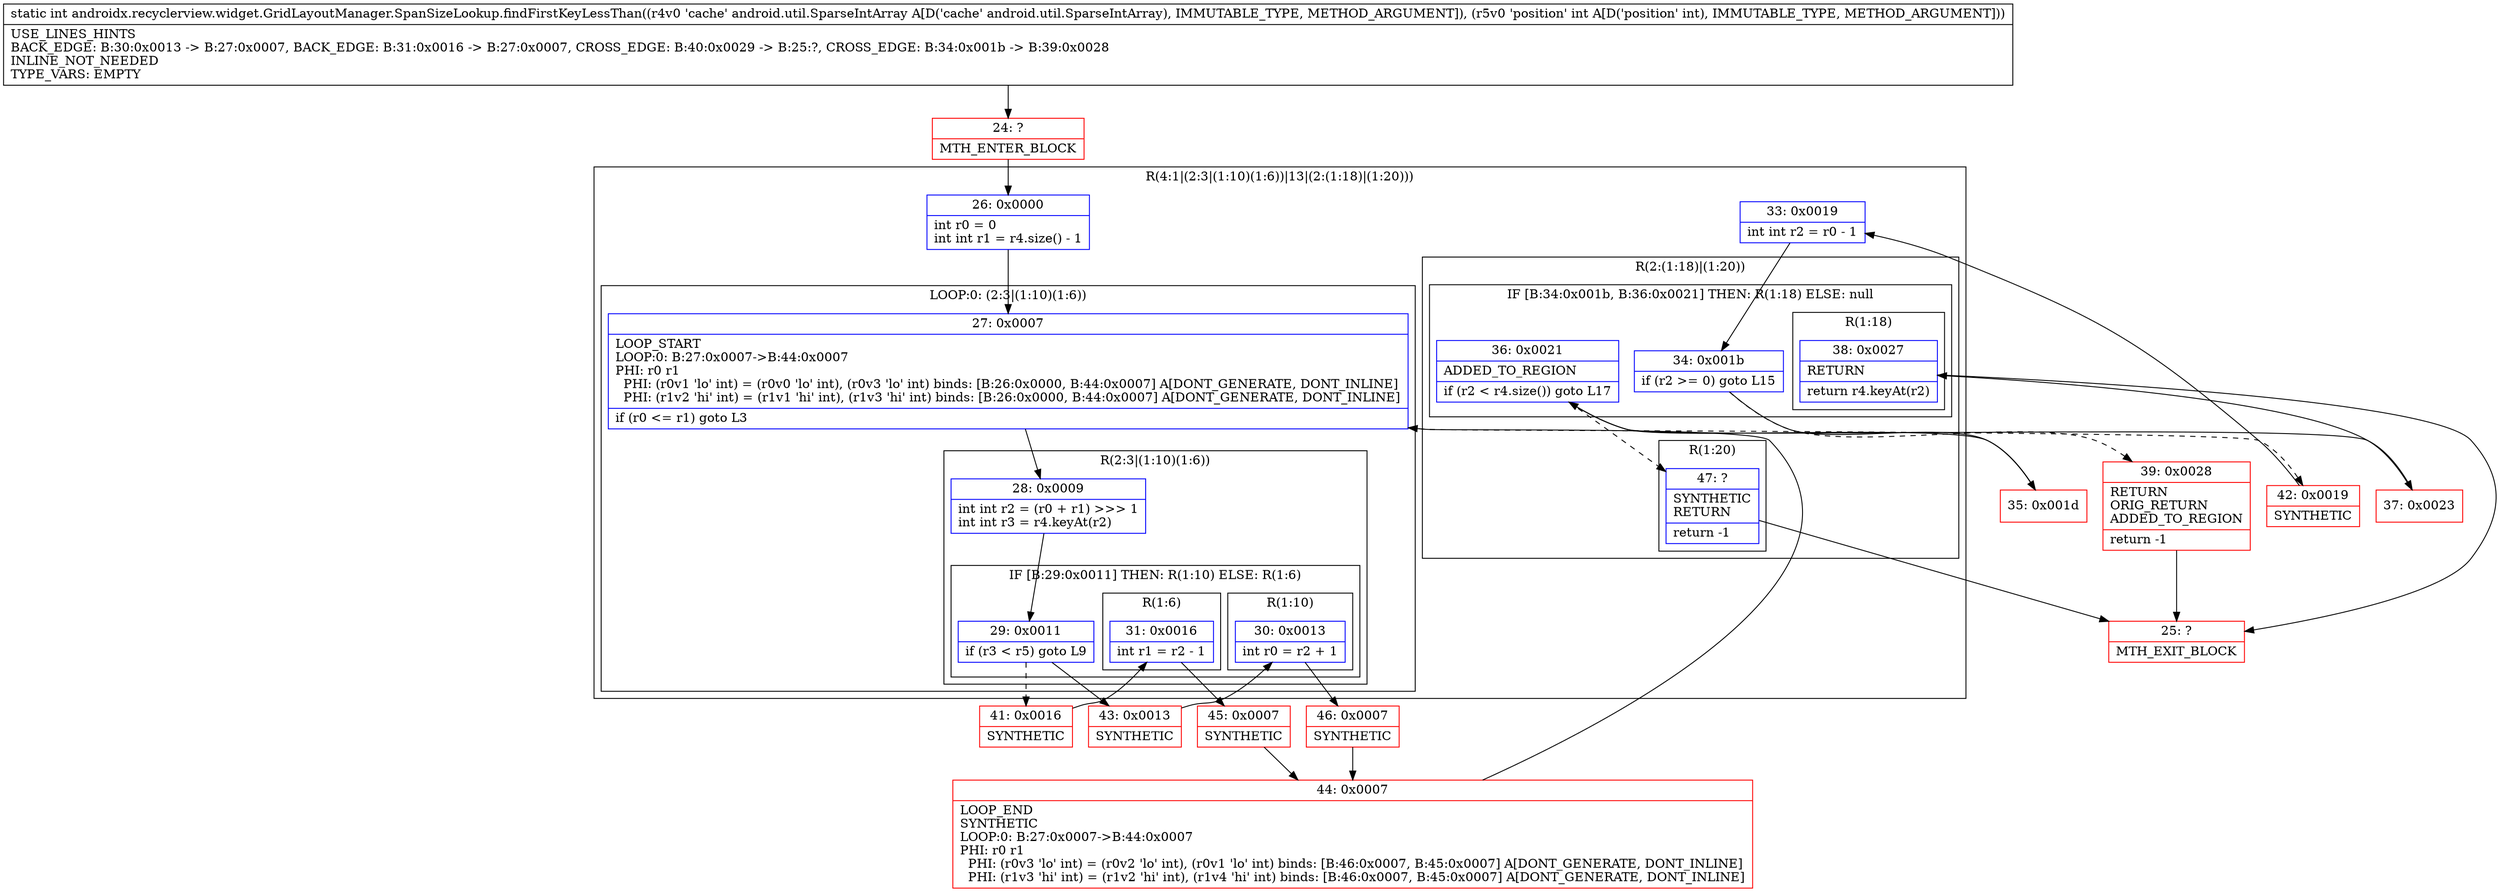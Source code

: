 digraph "CFG forandroidx.recyclerview.widget.GridLayoutManager.SpanSizeLookup.findFirstKeyLessThan(Landroid\/util\/SparseIntArray;I)I" {
subgraph cluster_Region_1478612895 {
label = "R(4:1|(2:3|(1:10)(1:6))|13|(2:(1:18)|(1:20)))";
node [shape=record,color=blue];
Node_26 [shape=record,label="{26\:\ 0x0000|int r0 = 0\lint int r1 = r4.size() \- 1\l}"];
subgraph cluster_LoopRegion_129830282 {
label = "LOOP:0: (2:3|(1:10)(1:6))";
node [shape=record,color=blue];
Node_27 [shape=record,label="{27\:\ 0x0007|LOOP_START\lLOOP:0: B:27:0x0007\-\>B:44:0x0007\lPHI: r0 r1 \l  PHI: (r0v1 'lo' int) = (r0v0 'lo' int), (r0v3 'lo' int) binds: [B:26:0x0000, B:44:0x0007] A[DONT_GENERATE, DONT_INLINE]\l  PHI: (r1v2 'hi' int) = (r1v1 'hi' int), (r1v3 'hi' int) binds: [B:26:0x0000, B:44:0x0007] A[DONT_GENERATE, DONT_INLINE]\l|if (r0 \<= r1) goto L3\l}"];
subgraph cluster_Region_1755641361 {
label = "R(2:3|(1:10)(1:6))";
node [shape=record,color=blue];
Node_28 [shape=record,label="{28\:\ 0x0009|int int r2 = (r0 + r1) \>\>\> 1\lint int r3 = r4.keyAt(r2)\l}"];
subgraph cluster_IfRegion_1049934528 {
label = "IF [B:29:0x0011] THEN: R(1:10) ELSE: R(1:6)";
node [shape=record,color=blue];
Node_29 [shape=record,label="{29\:\ 0x0011|if (r3 \< r5) goto L9\l}"];
subgraph cluster_Region_615551446 {
label = "R(1:10)";
node [shape=record,color=blue];
Node_30 [shape=record,label="{30\:\ 0x0013|int r0 = r2 + 1\l}"];
}
subgraph cluster_Region_1047480757 {
label = "R(1:6)";
node [shape=record,color=blue];
Node_31 [shape=record,label="{31\:\ 0x0016|int r1 = r2 \- 1\l}"];
}
}
}
}
Node_33 [shape=record,label="{33\:\ 0x0019|int int r2 = r0 \- 1\l}"];
subgraph cluster_Region_1868587488 {
label = "R(2:(1:18)|(1:20))";
node [shape=record,color=blue];
subgraph cluster_IfRegion_510742927 {
label = "IF [B:34:0x001b, B:36:0x0021] THEN: R(1:18) ELSE: null";
node [shape=record,color=blue];
Node_34 [shape=record,label="{34\:\ 0x001b|if (r2 \>= 0) goto L15\l}"];
Node_36 [shape=record,label="{36\:\ 0x0021|ADDED_TO_REGION\l|if (r2 \< r4.size()) goto L17\l}"];
subgraph cluster_Region_1909448342 {
label = "R(1:18)";
node [shape=record,color=blue];
Node_38 [shape=record,label="{38\:\ 0x0027|RETURN\l|return r4.keyAt(r2)\l}"];
}
}
subgraph cluster_Region_870613180 {
label = "R(1:20)";
node [shape=record,color=blue];
Node_47 [shape=record,label="{47\:\ ?|SYNTHETIC\lRETURN\l|return \-1\l}"];
}
}
}
Node_24 [shape=record,color=red,label="{24\:\ ?|MTH_ENTER_BLOCK\l}"];
Node_41 [shape=record,color=red,label="{41\:\ 0x0016|SYNTHETIC\l}"];
Node_45 [shape=record,color=red,label="{45\:\ 0x0007|SYNTHETIC\l}"];
Node_44 [shape=record,color=red,label="{44\:\ 0x0007|LOOP_END\lSYNTHETIC\lLOOP:0: B:27:0x0007\-\>B:44:0x0007\lPHI: r0 r1 \l  PHI: (r0v3 'lo' int) = (r0v2 'lo' int), (r0v1 'lo' int) binds: [B:46:0x0007, B:45:0x0007] A[DONT_GENERATE, DONT_INLINE]\l  PHI: (r1v3 'hi' int) = (r1v2 'hi' int), (r1v4 'hi' int) binds: [B:46:0x0007, B:45:0x0007] A[DONT_GENERATE, DONT_INLINE]\l}"];
Node_43 [shape=record,color=red,label="{43\:\ 0x0013|SYNTHETIC\l}"];
Node_46 [shape=record,color=red,label="{46\:\ 0x0007|SYNTHETIC\l}"];
Node_42 [shape=record,color=red,label="{42\:\ 0x0019|SYNTHETIC\l}"];
Node_35 [shape=record,color=red,label="{35\:\ 0x001d}"];
Node_37 [shape=record,color=red,label="{37\:\ 0x0023}"];
Node_25 [shape=record,color=red,label="{25\:\ ?|MTH_EXIT_BLOCK\l}"];
Node_39 [shape=record,color=red,label="{39\:\ 0x0028|RETURN\lORIG_RETURN\lADDED_TO_REGION\l|return \-1\l}"];
MethodNode[shape=record,label="{static int androidx.recyclerview.widget.GridLayoutManager.SpanSizeLookup.findFirstKeyLessThan((r4v0 'cache' android.util.SparseIntArray A[D('cache' android.util.SparseIntArray), IMMUTABLE_TYPE, METHOD_ARGUMENT]), (r5v0 'position' int A[D('position' int), IMMUTABLE_TYPE, METHOD_ARGUMENT]))  | USE_LINES_HINTS\lBACK_EDGE: B:30:0x0013 \-\> B:27:0x0007, BACK_EDGE: B:31:0x0016 \-\> B:27:0x0007, CROSS_EDGE: B:40:0x0029 \-\> B:25:?, CROSS_EDGE: B:34:0x001b \-\> B:39:0x0028\lINLINE_NOT_NEEDED\lTYPE_VARS: EMPTY\l}"];
MethodNode -> Node_24;Node_26 -> Node_27;
Node_27 -> Node_28;
Node_27 -> Node_42[style=dashed];
Node_28 -> Node_29;
Node_29 -> Node_41[style=dashed];
Node_29 -> Node_43;
Node_30 -> Node_46;
Node_31 -> Node_45;
Node_33 -> Node_34;
Node_34 -> Node_35;
Node_34 -> Node_39[style=dashed];
Node_36 -> Node_37;
Node_36 -> Node_47[style=dashed];
Node_38 -> Node_25;
Node_47 -> Node_25;
Node_24 -> Node_26;
Node_41 -> Node_31;
Node_45 -> Node_44;
Node_44 -> Node_27;
Node_43 -> Node_30;
Node_46 -> Node_44;
Node_42 -> Node_33;
Node_35 -> Node_36;
Node_37 -> Node_38;
Node_39 -> Node_25;
}

